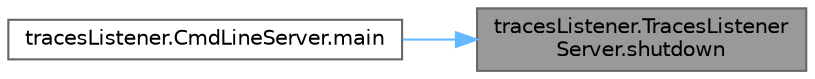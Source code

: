 digraph "tracesListener.TracesListenerServer.shutdown"
{
 // LATEX_PDF_SIZE
  bgcolor="transparent";
  edge [fontname=Helvetica,fontsize=10,labelfontname=Helvetica,labelfontsize=10];
  node [fontname=Helvetica,fontsize=10,shape=box,height=0.2,width=0.4];
  rankdir="RL";
  Node1 [id="Node000001",label="tracesListener.TracesListener\lServer.shutdown",height=0.2,width=0.4,color="gray40", fillcolor="grey60", style="filled", fontcolor="black",tooltip=" "];
  Node1 -> Node2 [id="edge1_Node000001_Node000002",dir="back",color="steelblue1",style="solid",tooltip=" "];
  Node2 [id="Node000002",label="tracesListener.CmdLineServer.main",height=0.2,width=0.4,color="grey40", fillcolor="white", style="filled",URL="$classtraces_listener_1_1_cmd_line_server.html#a536db19b04997bd3044cec876dff14ea",tooltip=" "];
}
